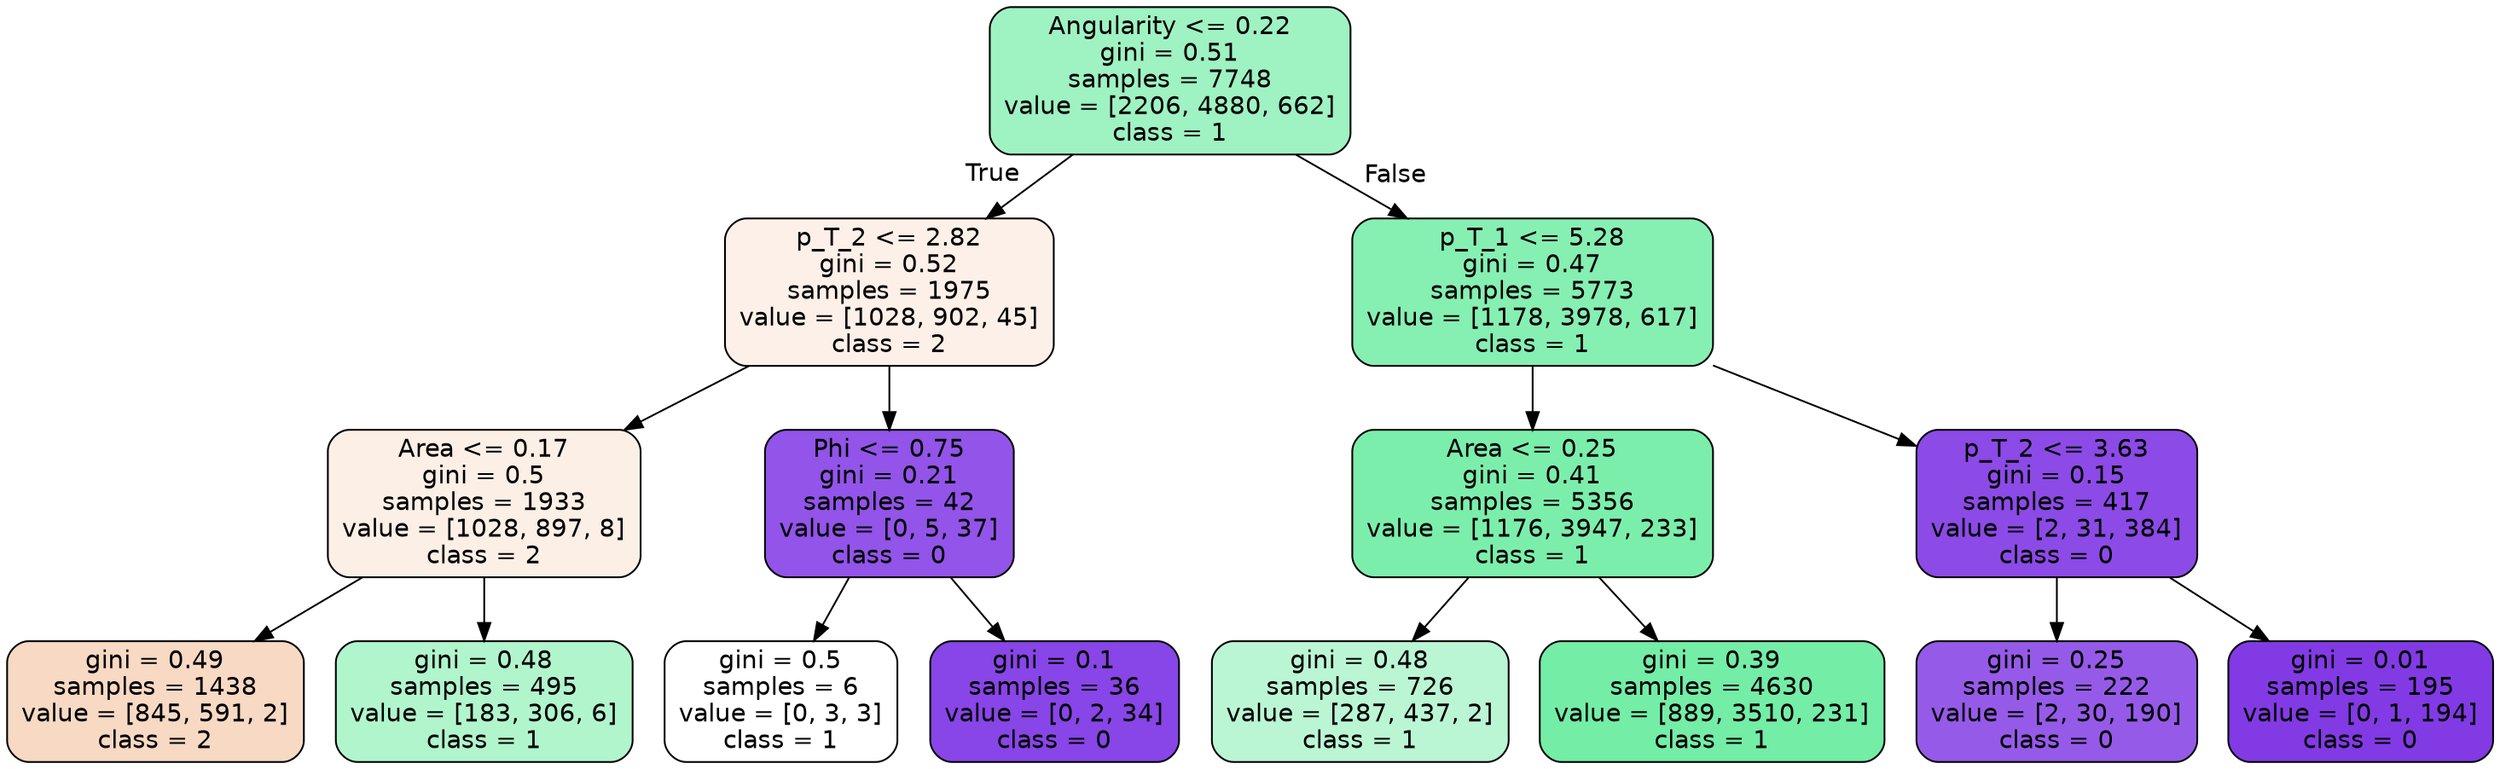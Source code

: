 digraph Tree {
node [shape=box, style="filled, rounded", color="black", fontname=helvetica] ;
edge [fontname=helvetica] ;
0 [label="Angularity <= 0.22\ngini = 0.51\nsamples = 7748\nvalue = [2206, 4880, 662]\nclass = 1", fillcolor="#9ff2c2"] ;
1 [label="p_T_2 <= 2.82\ngini = 0.52\nsamples = 1975\nvalue = [1028, 902, 45]\nclass = 2", fillcolor="#fcf0e8"] ;
0 -> 1 [labeldistance=2.5, labelangle=45, headlabel="True"] ;
2 [label="Area <= 0.17\ngini = 0.5\nsamples = 1933\nvalue = [1028, 897, 8]\nclass = 2", fillcolor="#fcefe6"] ;
1 -> 2 ;
3 [label="gini = 0.49\nsamples = 1438\nvalue = [845, 591, 2]\nclass = 2", fillcolor="#f7d9c4"] ;
2 -> 3 ;
4 [label="gini = 0.48\nsamples = 495\nvalue = [183, 306, 6]\nclass = 1", fillcolor="#b1f5cd"] ;
2 -> 4 ;
5 [label="Phi <= 0.75\ngini = 0.21\nsamples = 42\nvalue = [0, 5, 37]\nclass = 0", fillcolor="#9254e9"] ;
1 -> 5 ;
6 [label="gini = 0.5\nsamples = 6\nvalue = [0, 3, 3]\nclass = 1", fillcolor="#ffffff"] ;
5 -> 6 ;
7 [label="gini = 0.1\nsamples = 36\nvalue = [0, 2, 34]\nclass = 0", fillcolor="#8845e7"] ;
5 -> 7 ;
8 [label="p_T_1 <= 5.28\ngini = 0.47\nsamples = 5773\nvalue = [1178, 3978, 617]\nclass = 1", fillcolor="#86efb2"] ;
0 -> 8 [labeldistance=2.5, labelangle=-45, headlabel="False"] ;
9 [label="Area <= 0.25\ngini = 0.41\nsamples = 5356\nvalue = [1176, 3947, 233]\nclass = 1", fillcolor="#7ceeab"] ;
8 -> 9 ;
10 [label="gini = 0.48\nsamples = 726\nvalue = [287, 437, 2]\nclass = 1", fillcolor="#bbf6d4"] ;
9 -> 10 ;
11 [label="gini = 0.39\nsamples = 4630\nvalue = [889, 3510, 231]\nclass = 1", fillcolor="#74eda7"] ;
9 -> 11 ;
12 [label="p_T_2 <= 3.63\ngini = 0.15\nsamples = 417\nvalue = [2, 31, 384]\nclass = 0", fillcolor="#8c4ae7"] ;
8 -> 12 ;
13 [label="gini = 0.25\nsamples = 222\nvalue = [2, 30, 190]\nclass = 0", fillcolor="#965ae9"] ;
12 -> 13 ;
14 [label="gini = 0.01\nsamples = 195\nvalue = [0, 1, 194]\nclass = 0", fillcolor="#823ae5"] ;
12 -> 14 ;
}